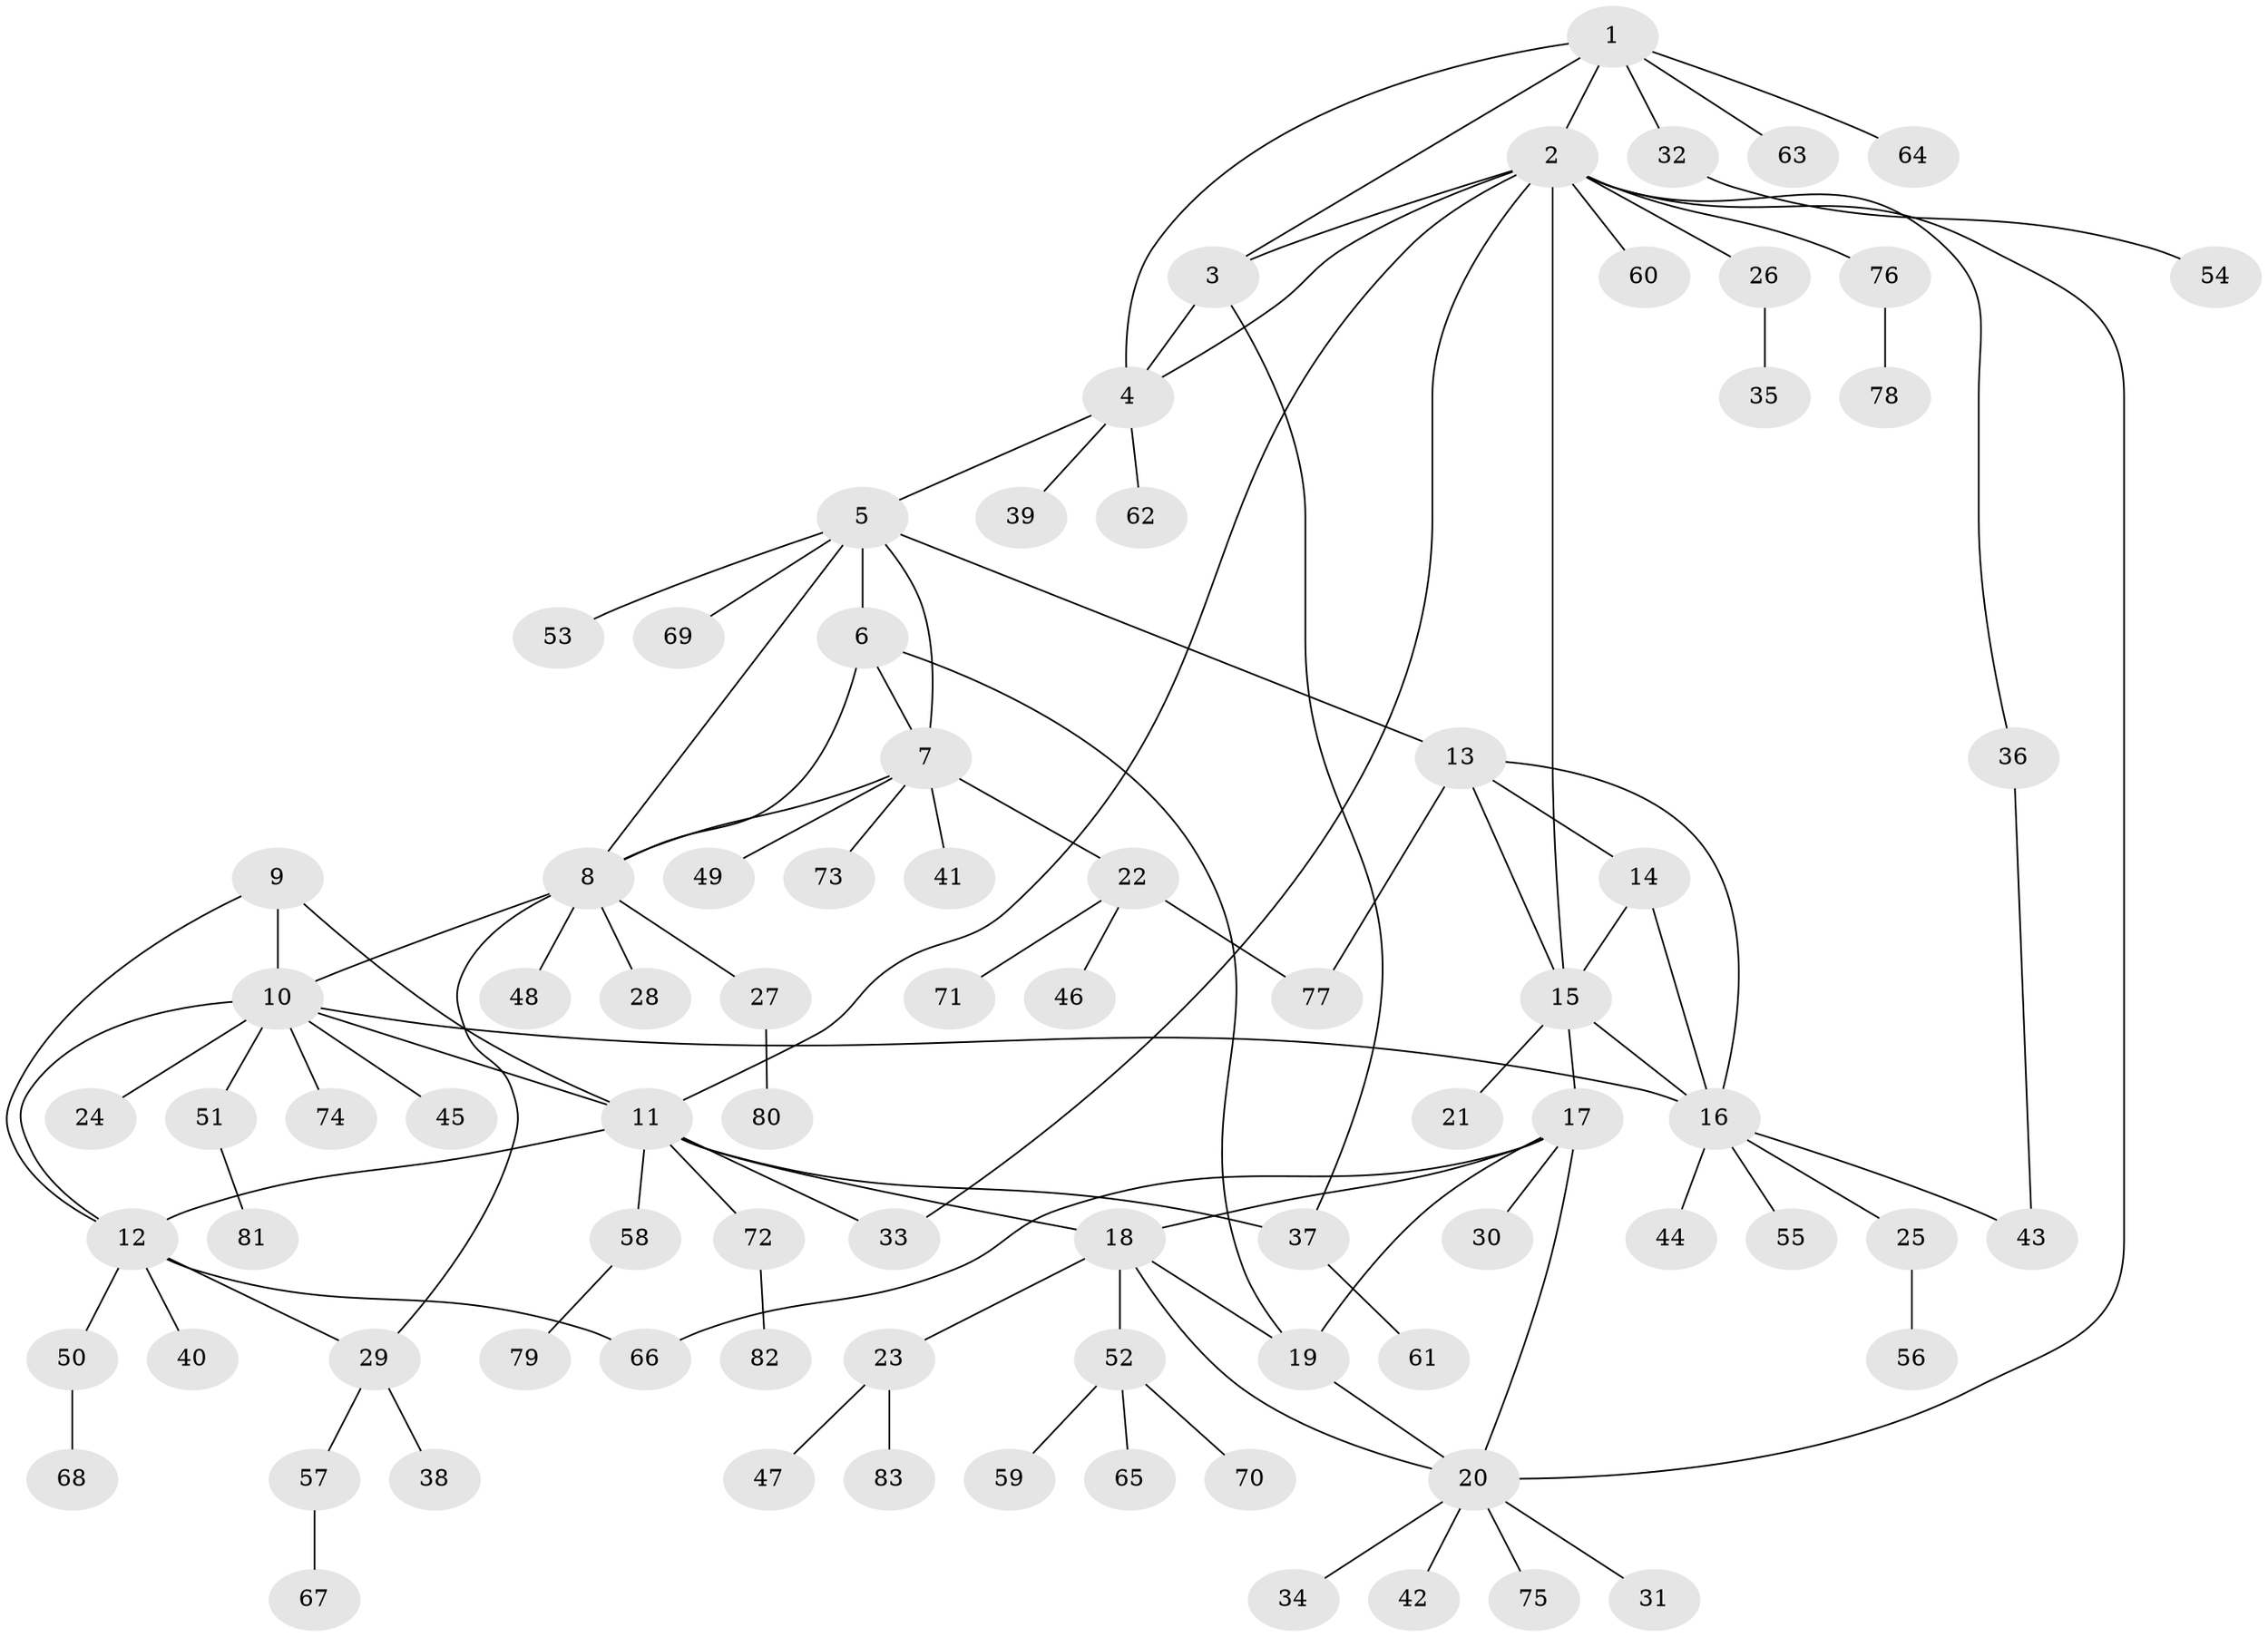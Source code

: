 // coarse degree distribution, {7: 0.08, 6: 0.04, 1: 0.4, 4: 0.04, 3: 0.12, 5: 0.2, 2: 0.12}
// Generated by graph-tools (version 1.1) at 2025/37/03/04/25 23:37:36]
// undirected, 83 vertices, 109 edges
graph export_dot {
  node [color=gray90,style=filled];
  1;
  2;
  3;
  4;
  5;
  6;
  7;
  8;
  9;
  10;
  11;
  12;
  13;
  14;
  15;
  16;
  17;
  18;
  19;
  20;
  21;
  22;
  23;
  24;
  25;
  26;
  27;
  28;
  29;
  30;
  31;
  32;
  33;
  34;
  35;
  36;
  37;
  38;
  39;
  40;
  41;
  42;
  43;
  44;
  45;
  46;
  47;
  48;
  49;
  50;
  51;
  52;
  53;
  54;
  55;
  56;
  57;
  58;
  59;
  60;
  61;
  62;
  63;
  64;
  65;
  66;
  67;
  68;
  69;
  70;
  71;
  72;
  73;
  74;
  75;
  76;
  77;
  78;
  79;
  80;
  81;
  82;
  83;
  1 -- 2;
  1 -- 3;
  1 -- 4;
  1 -- 32;
  1 -- 63;
  1 -- 64;
  2 -- 3;
  2 -- 4;
  2 -- 11;
  2 -- 15;
  2 -- 20;
  2 -- 26;
  2 -- 33;
  2 -- 36;
  2 -- 60;
  2 -- 76;
  3 -- 4;
  3 -- 37;
  4 -- 5;
  4 -- 39;
  4 -- 62;
  5 -- 6;
  5 -- 7;
  5 -- 8;
  5 -- 13;
  5 -- 53;
  5 -- 69;
  6 -- 7;
  6 -- 8;
  6 -- 19;
  7 -- 8;
  7 -- 22;
  7 -- 41;
  7 -- 49;
  7 -- 73;
  8 -- 10;
  8 -- 27;
  8 -- 28;
  8 -- 29;
  8 -- 48;
  9 -- 10;
  9 -- 11;
  9 -- 12;
  10 -- 11;
  10 -- 12;
  10 -- 16;
  10 -- 24;
  10 -- 45;
  10 -- 51;
  10 -- 74;
  11 -- 12;
  11 -- 18;
  11 -- 33;
  11 -- 37;
  11 -- 58;
  11 -- 72;
  12 -- 29;
  12 -- 40;
  12 -- 50;
  12 -- 66;
  13 -- 14;
  13 -- 15;
  13 -- 16;
  13 -- 77;
  14 -- 15;
  14 -- 16;
  15 -- 16;
  15 -- 17;
  15 -- 21;
  16 -- 25;
  16 -- 43;
  16 -- 44;
  16 -- 55;
  17 -- 18;
  17 -- 19;
  17 -- 20;
  17 -- 30;
  17 -- 66;
  18 -- 19;
  18 -- 20;
  18 -- 23;
  18 -- 52;
  19 -- 20;
  20 -- 31;
  20 -- 34;
  20 -- 42;
  20 -- 75;
  22 -- 46;
  22 -- 71;
  22 -- 77;
  23 -- 47;
  23 -- 83;
  25 -- 56;
  26 -- 35;
  27 -- 80;
  29 -- 38;
  29 -- 57;
  32 -- 54;
  36 -- 43;
  37 -- 61;
  50 -- 68;
  51 -- 81;
  52 -- 59;
  52 -- 65;
  52 -- 70;
  57 -- 67;
  58 -- 79;
  72 -- 82;
  76 -- 78;
}
